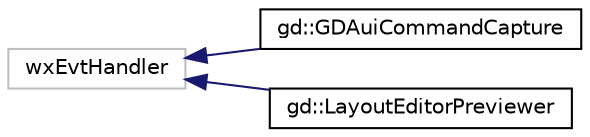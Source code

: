 digraph "Graphical Class Hierarchy"
{
  edge [fontname="Helvetica",fontsize="10",labelfontname="Helvetica",labelfontsize="10"];
  node [fontname="Helvetica",fontsize="10",shape=record];
  rankdir="LR";
  Node1 [label="wxEvtHandler",height=0.2,width=0.4,color="grey75", fillcolor="white", style="filled"];
  Node1 -> Node2 [dir="back",color="midnightblue",fontsize="10",style="solid",fontname="Helvetica"];
  Node2 [label="gd::GDAuiCommandCapture",height=0.2,width=0.4,color="black", fillcolor="white", style="filled",URL="$classgd_1_1_g_d_aui_command_capture.html"];
  Node1 -> Node3 [dir="back",color="midnightblue",fontsize="10",style="solid",fontname="Helvetica"];
  Node3 [label="gd::LayoutEditorPreviewer",height=0.2,width=0.4,color="black", fillcolor="white", style="filled",URL="$classgd_1_1_layout_editor_previewer.html",tooltip="Base class used to define what should happen when a preview is launched for a platform. "];
}
